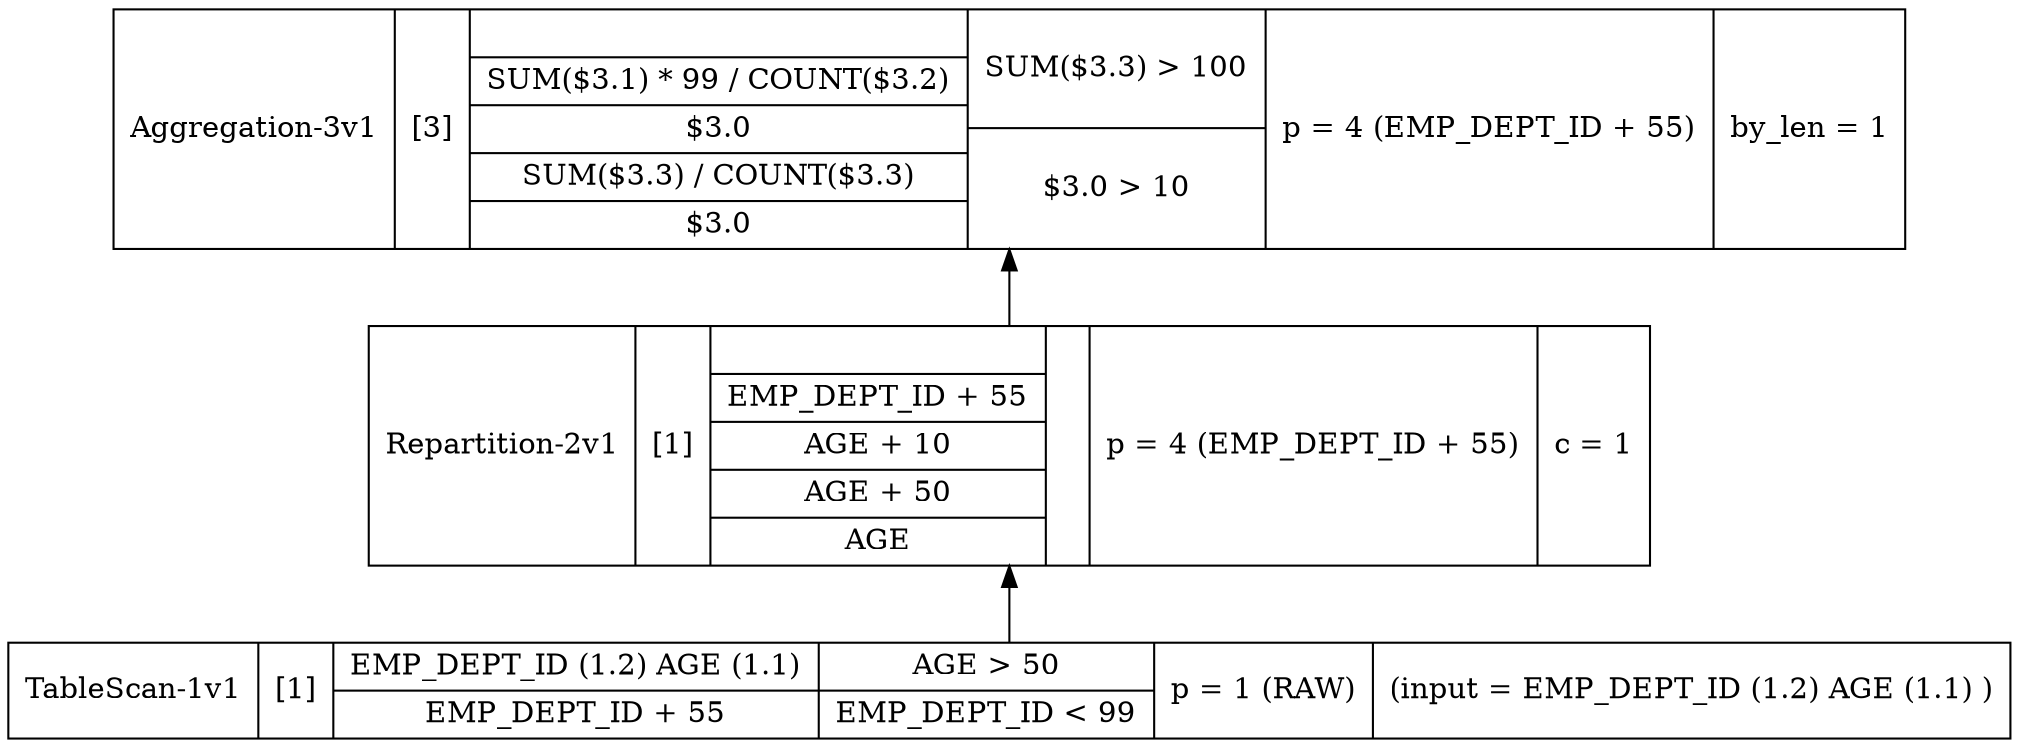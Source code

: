 digraph example1 {
    node [shape=record];
    rankdir=BT;
    nodesep=0.5;
    ordering="in";
    lopkeyLOPKey2v1 -> lopkeyLOPKey3v1;
    lopkeyLOPKey1v1 -> lopkeyLOPKey2v1;
    lopkeyLOPKey1v1[label="TableScan-1v1|[1]|{EMP_DEPT_ID (1.2) AGE (1.1) |EMP_DEPT_ID + 55}|{AGE \> 50|EMP_DEPT_ID \< 99}|p = 1 (RAW)|(input = EMP_DEPT_ID (1.2) AGE (1.1) )"];
    lopkeyLOPKey2v1[label="Repartition-2v1|[1]|{|EMP_DEPT_ID + 55|AGE + 10|AGE + 50|AGE}|{}|p = 4 (EMP_DEPT_ID + 55)|c = 1"];
    lopkeyLOPKey3v1[label="Aggregation-3v1|[3]|{|SUM($3.1) * 99 / COUNT($3.2)|$3.0|SUM($3.3) / COUNT($3.3)|$3.0}|{SUM($3.3) \> 100|$3.0 \> 10}|p = 4 (EMP_DEPT_ID + 55)|by_len = 1"];
}
